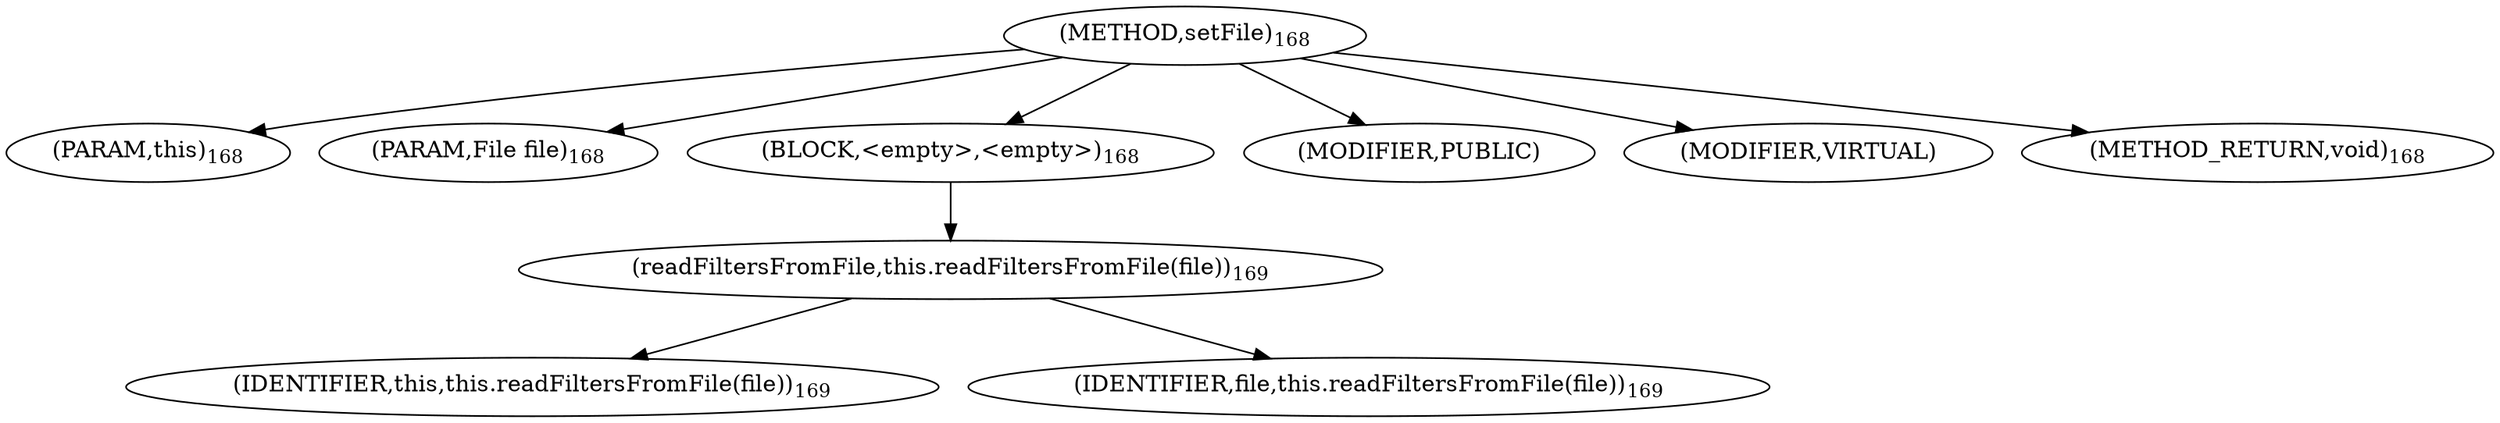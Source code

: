 digraph "setFile" {  
"189" [label = <(METHOD,setFile)<SUB>168</SUB>> ]
"27" [label = <(PARAM,this)<SUB>168</SUB>> ]
"190" [label = <(PARAM,File file)<SUB>168</SUB>> ]
"191" [label = <(BLOCK,&lt;empty&gt;,&lt;empty&gt;)<SUB>168</SUB>> ]
"192" [label = <(readFiltersFromFile,this.readFiltersFromFile(file))<SUB>169</SUB>> ]
"26" [label = <(IDENTIFIER,this,this.readFiltersFromFile(file))<SUB>169</SUB>> ]
"193" [label = <(IDENTIFIER,file,this.readFiltersFromFile(file))<SUB>169</SUB>> ]
"194" [label = <(MODIFIER,PUBLIC)> ]
"195" [label = <(MODIFIER,VIRTUAL)> ]
"196" [label = <(METHOD_RETURN,void)<SUB>168</SUB>> ]
  "189" -> "27" 
  "189" -> "190" 
  "189" -> "191" 
  "189" -> "194" 
  "189" -> "195" 
  "189" -> "196" 
  "191" -> "192" 
  "192" -> "26" 
  "192" -> "193" 
}
